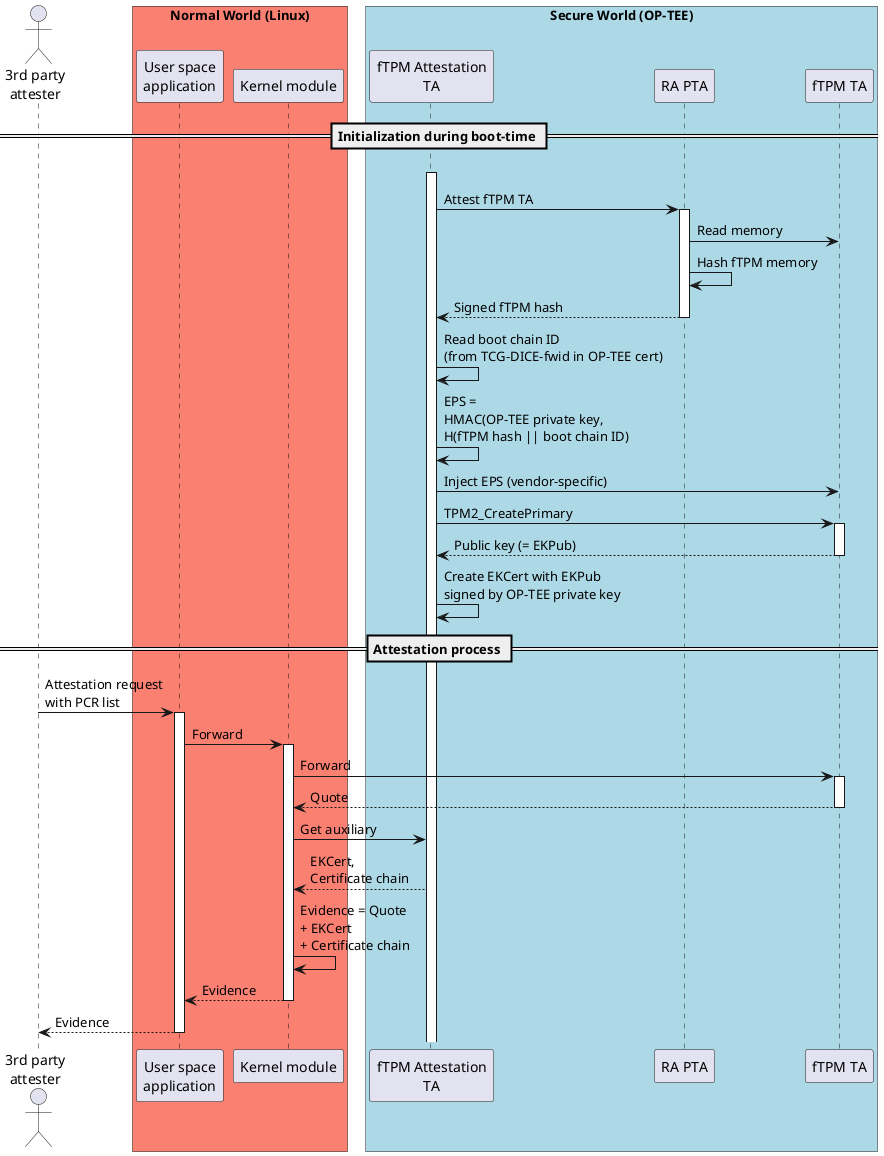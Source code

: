 @startuml sequence diagram



actor "3rd party\nattester"

== Initialization during boot-time ==

'activate "fTPM Attestation\nTA"
'?-> "fTPM Attestation\nTA": Triggered\nby OP-TEE
"fTPM Attestation\nTA" -[hidden]-> "fTPM Attestation\nTA" ++

"fTPM Attestation\nTA" -> "RA PTA" ++: Attest fTPM TA

"RA PTA" -> "fTPM TA": Read memory
"RA PTA" -> "RA PTA": Hash fTPM memory
"fTPM Attestation\nTA" <-- "RA PTA" --: Signed fTPM hash

' From https://trustedcomputinggroup.org/wp-content/uploads/TCG-DICE-Arch-Implicit-Identity-Based-Device-Attestation-v1-rev93.pdf
"fTPM Attestation\nTA" -> "fTPM Attestation\nTA": Read boot chain ID\n(from TCG-DICE-fwid in OP-TEE cert)

' Formula from https://www.trustedcomputinggroup.org/wp-content/uploads/Device-Identifier-Composition-Engine-Rev69_Public-Review.pdf
"fTPM Attestation\nTA" -> "fTPM Attestation\nTA": EPS =\nHMAC(OP-TEE private key,\nH(fTPM hash || boot chain ID)
"fTPM Attestation\nTA" -> "fTPM TA": Inject EPS (vendor-specific)

"fTPM Attestation\nTA" -> "fTPM TA" ++: TPM2_CreatePrimary
"fTPM Attestation\nTA" <-- "fTPM TA" --: Public key (= EKPub)

"fTPM Attestation\nTA" -> "fTPM Attestation\nTA": Create EKCert with EKPub\nsigned by OP-TEE private key



== Attestation process ==

"3rd party\nattester" -> "User space\napplication" ++: Attestation request\nwith PCR list
"User space\napplication" -> "Kernel module" ++: Forward

"Kernel module" -> "fTPM TA" ++: Forward
"Kernel module" <-- "fTPM TA" --: Quote
"Kernel module" -> "fTPM Attestation\nTA": Get auxiliary
"Kernel module" <-- "fTPM Attestation\nTA": EKCert,\nCertificate chain
"Kernel module" -> "Kernel module": Evidence = Quote\n+ EKCert\n+ Certificate chain
"User space\napplication" <-- "Kernel module" --: Evidence
"3rd party\nattester" <-- "User space\napplication" --: Evidence


box "Normal World (Linux)" #Salmon
participant "User space\napplication"
participant "Kernel module"
end box

box "Secure World (OP-TEE)" #LightBlue
participant "fTPM Attestation\nTA"
participant "RA PTA"
participant "fTPM TA"
end box

@enduml
